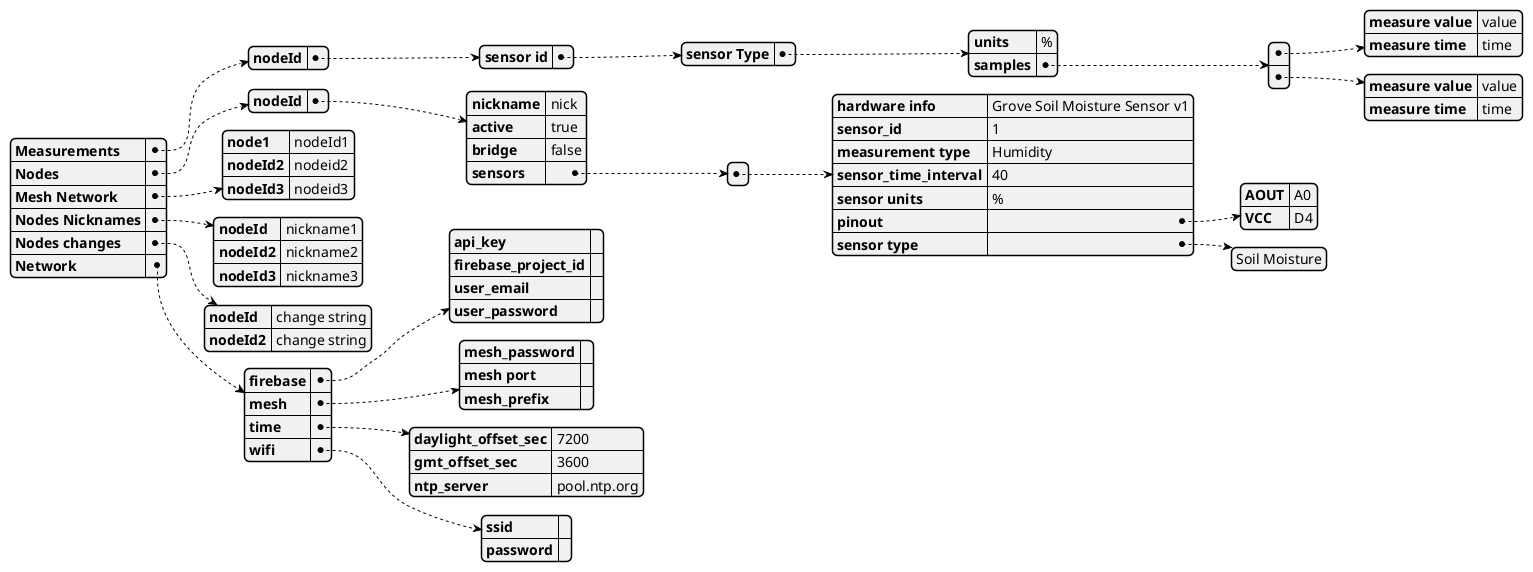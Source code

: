 @startjson

{   
    "Measurements": 
    {      
        "nodeId":
        {
        "sensor id":{  
        "sensor Type":{  
        "units": "%",       
        "samples": [
        {
            "measure value": "value",
            "measure time": "time"
        },
        {
            "measure value": "value",
            "measure time": "time"
        }
        ]
        }
        }
        }
    },
    "Nodes":
    {    
        "nodeId":
        {
            "nickname": "nick",
            "active" : "true",  
            "bridge" : "false",
            "sensors" : [
                {
                    "hardware info": "Grove Soil Moisture Sensor v1",
                    "sensor_id": "1",
                    "measurement type": "Humidity",
                    "sensor_time_interval": "40",
                    "sensor units": "%",
                    "pinout": {
                        "AOUT": "A0",
                        "VCC": "D4"
                    },
                    "sensor type":["Soil Moisture"]
                }
                ] 
        }
    },
    "Mesh Network": {
        "node1": "nodeId1",
        "nodeId2": "nodeid2",
        "nodeId3": "nodeid3"
    },
    "Nodes Nicknames": 
        {
            "nodeId": "nickname1",
            "nodeId2": "nickname2",
            "nodeId3": "nickname3"
        },
    "Nodes changes": {
            "nodeId": "change string",
            "nodeId2": "change string"
    },
    "Network" : {
        "firebase":{
            "api_key": "",
            "firebase_project_id": "",
            "user_email": "",
            "user_password": ""
            },
        "mesh":{
            "mesh_password":"",
            "mesh port":"",
            "mesh_prefix": ""
        },
        "time":{
            "daylight_offset_sec": 7200,
            "gmt_offset_sec" :3600,
            "ntp_server":"pool.ntp.org"
        },
        "wifi":{
            "ssid":"",
            "password":""
        }
    }
}

@endjson
